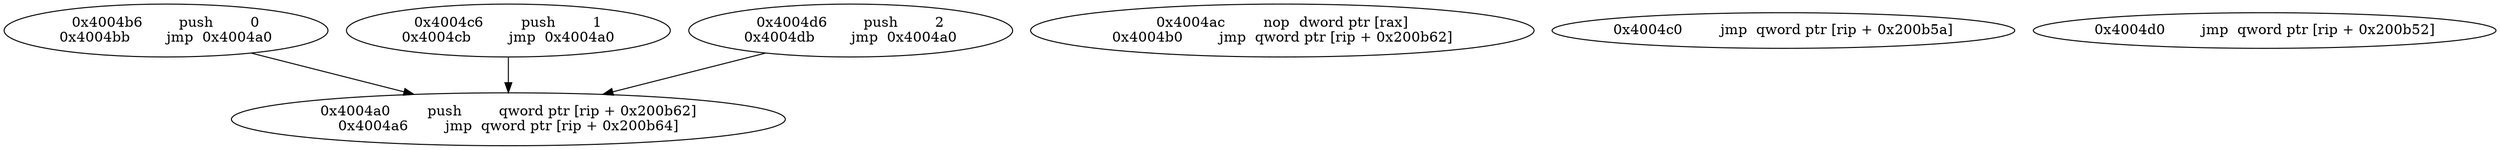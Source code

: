 digraph {
	"0x4004a0" [label="0x4004a0	push	qword ptr [rip + 0x200b62]
0x4004a6	jmp	qword ptr [rip + 0x200b64]
"]
	"0x4004ac" [label="0x4004ac	nop	dword ptr [rax]
0x4004b0	jmp	qword ptr [rip + 0x200b62]
"]
	"0x4004b6" [label="0x4004b6	push	0
0x4004bb	jmp	0x4004a0
"]
	"0x4004c0" [label="0x4004c0	jmp	qword ptr [rip + 0x200b5a]
"]
	"0x4004c6" [label="0x4004c6	push	1
0x4004cb	jmp	0x4004a0
"]
	"0x4004d0" [label="0x4004d0	jmp	qword ptr [rip + 0x200b52]
"]
	"0x4004d6" [label="0x4004d6	push	2
0x4004db	jmp	0x4004a0
"]
	"0x4004b6" -> "0x4004a0"
	"0x4004c6" -> "0x4004a0"
	"0x4004d6" -> "0x4004a0"
}
